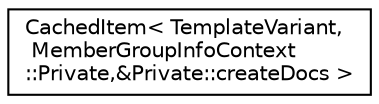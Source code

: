 digraph "Graphical Class Hierarchy"
{
 // LATEX_PDF_SIZE
  edge [fontname="Helvetica",fontsize="10",labelfontname="Helvetica",labelfontsize="10"];
  node [fontname="Helvetica",fontsize="10",shape=record];
  rankdir="LR";
  Node0 [label="CachedItem\< TemplateVariant,\l MemberGroupInfoContext\l::Private,&Private::createDocs \>",height=0.2,width=0.4,color="black", fillcolor="white", style="filled",URL="$classCachedItem.html",tooltip=" "];
}
